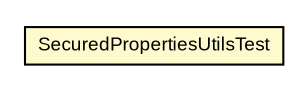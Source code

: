 #!/usr/local/bin/dot
#
# Class diagram 
# Generated by UMLGraph version R5_6-24-gf6e263 (http://www.umlgraph.org/)
#

digraph G {
	edge [fontname="arial",fontsize=10,labelfontname="arial",labelfontsize=10];
	node [fontname="arial",fontsize=10,shape=plaintext];
	nodesep=0.25;
	ranksep=0.5;
	// net.brabenetz.lib.securedproperties.utils.SecuredPropertiesUtilsTest
	c202 [label=<<table title="net.brabenetz.lib.securedproperties.utils.SecuredPropertiesUtilsTest" border="0" cellborder="1" cellspacing="0" cellpadding="2" port="p" bgcolor="lemonChiffon" href="./SecuredPropertiesUtilsTest.html">
		<tr><td><table border="0" cellspacing="0" cellpadding="1">
<tr><td align="center" balign="center"> SecuredPropertiesUtilsTest </td></tr>
		</table></td></tr>
		</table>>, URL="./SecuredPropertiesUtilsTest.html", fontname="arial", fontcolor="black", fontsize=9.0];
}


